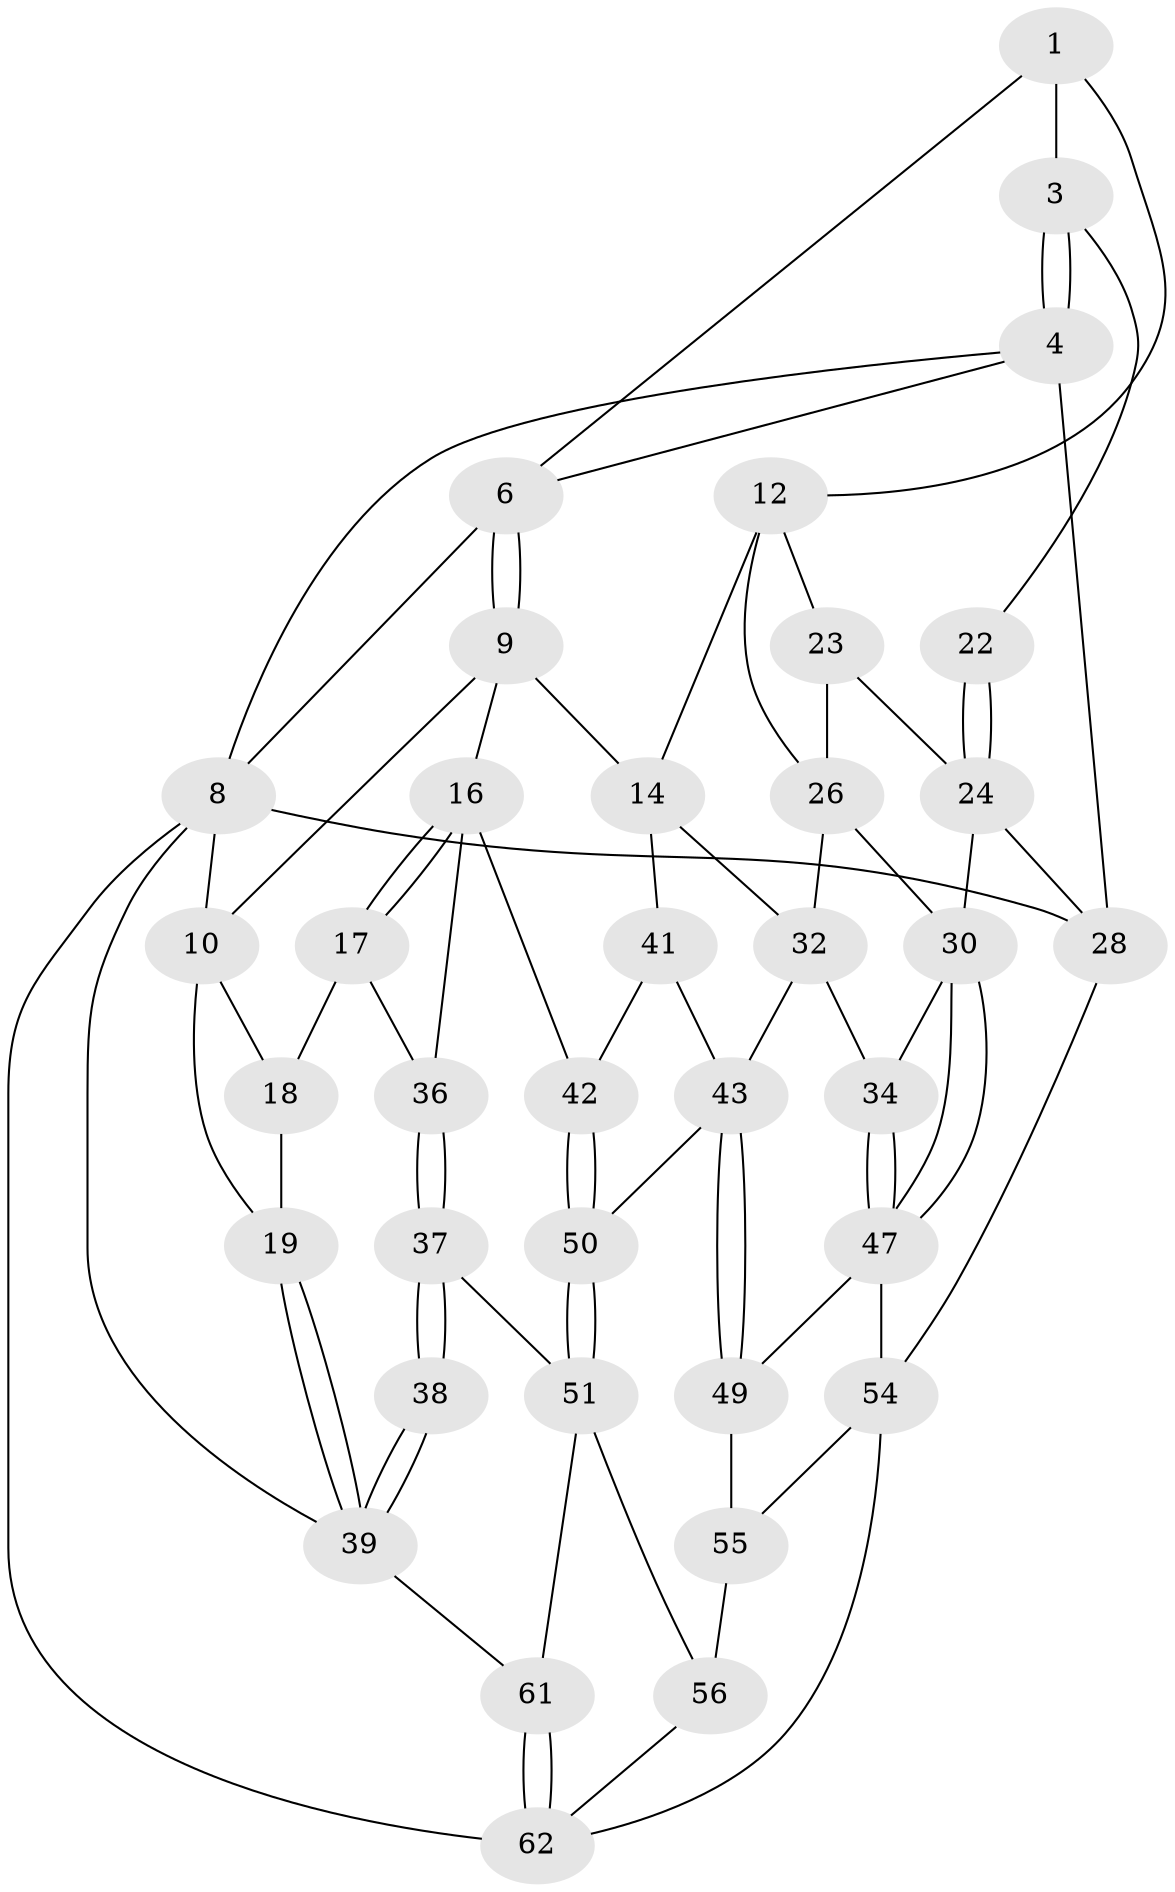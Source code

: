 // original degree distribution, {3: 0.06349206349206349, 6: 0.23809523809523808, 5: 0.47619047619047616, 4: 0.2222222222222222}
// Generated by graph-tools (version 1.1) at 2025/11/02/27/25 16:11:56]
// undirected, 37 vertices, 79 edges
graph export_dot {
graph [start="1"]
  node [color=gray90,style=filled];
  1 [pos="+0.5816998823065975+0",super="+2"];
  3 [pos="+1+0.13464209915826977"];
  4 [pos="+1+0.12805400928254745",super="+5"];
  6 [pos="+0.23912487079816785+0.2557909481734655",super="+7"];
  8 [pos="+0+0",super="+46"];
  9 [pos="+0.2384294112935532+0.2976395937685388",super="+15"];
  10 [pos="+0.18786338255560942+0.3292804292406428",super="+11"];
  12 [pos="+0.6421549488304807+0.1818185918429214",super="+13"];
  14 [pos="+0.47589248040415233+0.40947670857732654",super="+33"];
  16 [pos="+0.2973021135513798+0.5437470417469363",super="+40"];
  17 [pos="+0.18353502770054808+0.3767326453634051",super="+21"];
  18 [pos="+0.18454723883278668+0.3493459671054738",super="+20"];
  19 [pos="+0+0.3623797394622045"];
  22 [pos="+1+0.25246733253800435"];
  23 [pos="+0.739679420400459+0.26349036329253156",super="+25"];
  24 [pos="+0.8867698231225966+0.4112385098428935",super="+29"];
  26 [pos="+0.7567965970469595+0.5318550099037799",super="+27"];
  28 [pos="+1+0.5823041302637358",super="+53"];
  30 [pos="+0.97531237084292+0.5739343838829705",super="+31"];
  32 [pos="+0.6235062185856479+0.5269532918133752",super="+35"];
  34 [pos="+0.7370918237507431+0.5975332892096833"];
  36 [pos="+0.200391768168204+0.5946357745785322"];
  37 [pos="+0.18214578304395707+0.6214053051778513",super="+52"];
  38 [pos="+0+0.7266738961897548"];
  39 [pos="+0+0.7378735942559371",super="+45"];
  41 [pos="+0.5071416448278792+0.5509265324915608"];
  42 [pos="+0.3753473643088555+0.6608324524000191"];
  43 [pos="+0.5686871329274886+0.740277628194503",super="+44"];
  47 [pos="+0.818677483910888+0.6895886531627872",super="+48"];
  49 [pos="+0.5806644988127097+0.7612072780428982"];
  50 [pos="+0.41301013342501663+0.7352923784316938"];
  51 [pos="+0.2858417751564471+0.847749423618436",super="+57"];
  54 [pos="+1+1",super="+60"];
  55 [pos="+0.5720055618343076+0.7896026161124664",super="+58"];
  56 [pos="+0.4833414783600583+0.8683187386218321",super="+59"];
  61 [pos="+0.2754821701737936+0.9248505726570998"];
  62 [pos="+0.29341339952353146+1",super="+63"];
  1 -- 6;
  1 -- 3;
  1 -- 12;
  3 -- 4;
  3 -- 4;
  3 -- 22;
  4 -- 28 [weight=2];
  4 -- 8;
  4 -- 6;
  6 -- 9;
  6 -- 9;
  6 -- 8;
  8 -- 10;
  8 -- 28;
  8 -- 62;
  8 -- 39;
  9 -- 10;
  9 -- 16;
  9 -- 14;
  10 -- 18;
  10 -- 19;
  12 -- 23;
  12 -- 26;
  12 -- 14;
  14 -- 32;
  14 -- 41;
  16 -- 17;
  16 -- 17;
  16 -- 42;
  16 -- 36;
  17 -- 18 [weight=2];
  17 -- 36;
  18 -- 19;
  19 -- 39;
  19 -- 39;
  22 -- 24;
  22 -- 24;
  23 -- 24;
  23 -- 26;
  24 -- 28;
  24 -- 30;
  26 -- 32;
  26 -- 30;
  28 -- 54;
  30 -- 47;
  30 -- 47;
  30 -- 34;
  32 -- 34;
  32 -- 43;
  34 -- 47;
  34 -- 47;
  36 -- 37;
  36 -- 37;
  37 -- 38 [weight=2];
  37 -- 38;
  37 -- 51;
  38 -- 39;
  38 -- 39;
  39 -- 61;
  41 -- 42;
  41 -- 43;
  42 -- 50;
  42 -- 50;
  43 -- 49;
  43 -- 49;
  43 -- 50;
  47 -- 49;
  47 -- 54;
  49 -- 55;
  50 -- 51;
  50 -- 51;
  51 -- 56;
  51 -- 61;
  54 -- 62;
  54 -- 55;
  55 -- 56 [weight=2];
  56 -- 62;
  61 -- 62;
  61 -- 62;
}
